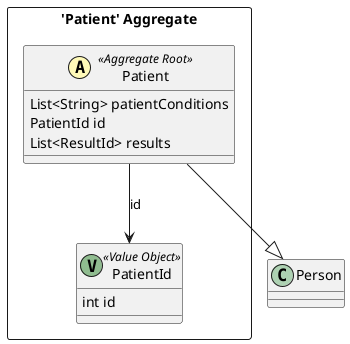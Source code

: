 @startuml

skinparam componentStyle uml2

package "'Patient' Aggregate" <<Rectangle>> {
	class Patient <<(A,#fffab8) Aggregate Root>> {
		List<String> patientConditions
		PatientId id
		List<ResultId> results
	}
	class PatientId <<(V,DarkSeaGreen) Value Object>> {
		int id
	}
}
Patient --> PatientId : id
Patient --|> Person


@enduml
